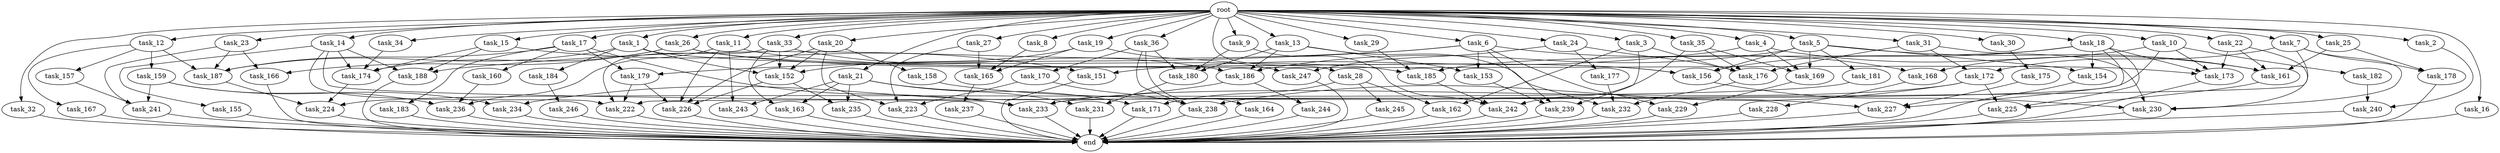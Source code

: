 digraph G {
  task_29 [size="1.024000"];
  task_32 [size="1.024000"];
  task_26 [size="1.024000"];
  task_247 [size="764504178.688000"];
  task_156 [size="1546188226.560000"];
  task_27 [size="1.024000"];
  task_153 [size="970662608.896000"];
  task_4 [size="1.024000"];
  task_2 [size="1.024000"];
  task_13 [size="1.024000"];
  task_224 [size="721554505.728000"];
  task_186 [size="1194000908.288000"];
  task_177 [size="214748364.800000"];
  task_235 [size="858993459.200000"];
  task_228 [size="695784701.952000"];
  task_223 [size="850403524.608000"];
  task_245 [size="309237645.312000"];
  task_6 [size="1.024000"];
  task_9 [size="1.024000"];
  task_175 [size="137438953.472000"];
  task_159 [size="858993459.200000"];
  task_188 [size="893353197.568000"];
  task_164 [size="77309411.328000"];
  task_231 [size="1408749273.088000"];
  task_158 [size="77309411.328000"];
  task_183 [size="34359738.368000"];
  task_242 [size="584115552.256000"];
  task_234 [size="498216206.336000"];
  task_36 [size="1.024000"];
  task_16 [size="1.024000"];
  task_185 [size="1632087572.480000"];
  task_243 [size="627065225.216000"];
  task_161 [size="1769526525.952000"];
  task_170 [size="77309411.328000"];
  task_154 [size="773094113.280000"];
  task_15 [size="1.024000"];
  task_10 [size="1.024000"];
  task_229 [size="687194767.360000"];
  task_171 [size="858993459.200000"];
  task_222 [size="1022202216.448000"];
  task_240 [size="910533066.752000"];
  task_162 [size="1168231104.512000"];
  task_155 [size="309237645.312000"];
  task_167 [size="858993459.200000"];
  task_237 [size="137438953.472000"];
  task_172 [size="249108103.168000"];
  task_25 [size="1.024000"];
  task_31 [size="1.024000"];
  end [size="0.000000"];
  task_169 [size="1554778161.152000"];
  task_7 [size="1.024000"];
  task_239 [size="1958505086.976000"];
  task_180 [size="635655159.808000"];
  task_18 [size="1.024000"];
  task_12 [size="1.024000"];
  task_230 [size="1322849927.168000"];
  task_33 [size="1.024000"];
  task_182 [size="137438953.472000"];
  task_14 [size="1.024000"];
  task_241 [size="2138893713.408000"];
  task_24 [size="1.024000"];
  task_173 [size="850403524.608000"];
  task_236 [size="1047972020.224000"];
  task_246 [size="214748364.800000"];
  task_184 [size="420906795.008000"];
  task_174 [size="1460288880.640000"];
  task_21 [size="1.024000"];
  task_244 [size="77309411.328000"];
  task_187 [size="2173253451.776000"];
  task_23 [size="1.024000"];
  task_176 [size="1417339207.680000"];
  root [size="0.000000"];
  task_5 [size="1.024000"];
  task_11 [size="1.024000"];
  task_179 [size="584115552.256000"];
  task_3 [size="1.024000"];
  task_166 [size="1554778161.152000"];
  task_19 [size="1.024000"];
  task_225 [size="532575944.704000"];
  task_232 [size="1666447310.848000"];
  task_22 [size="1.024000"];
  task_28 [size="1.024000"];
  task_165 [size="1460288880.640000"];
  task_34 [size="1.024000"];
  task_233 [size="901943132.160000"];
  task_226 [size="884763262.976000"];
  task_17 [size="1.024000"];
  task_168 [size="687194767.360000"];
  task_20 [size="1.024000"];
  task_178 [size="523986010.112000"];
  task_157 [size="858993459.200000"];
  task_35 [size="1.024000"];
  task_1 [size="1.024000"];
  task_160 [size="34359738.368000"];
  task_181 [size="695784701.952000"];
  task_227 [size="712964571.136000"];
  task_163 [size="627065225.216000"];
  task_30 [size="1.024000"];
  task_238 [size="575525617.664000"];
  task_152 [size="1125281431.552000"];
  task_8 [size="1.024000"];
  task_151 [size="584115552.256000"];

  task_29 -> task_185 [size="838860800.000000"];
  task_32 -> end [size="1.000000"];
  task_26 -> task_185 [size="679477248.000000"];
  task_26 -> task_156 [size="679477248.000000"];
  task_26 -> task_166 [size="679477248.000000"];
  task_26 -> task_174 [size="679477248.000000"];
  task_247 -> end [size="1.000000"];
  task_156 -> task_230 [size="838860800.000000"];
  task_27 -> task_223 [size="679477248.000000"];
  task_27 -> task_165 [size="679477248.000000"];
  task_153 -> task_239 [size="536870912.000000"];
  task_4 -> task_161 [size="536870912.000000"];
  task_4 -> task_151 [size="536870912.000000"];
  task_4 -> task_169 [size="536870912.000000"];
  task_2 -> task_240 [size="679477248.000000"];
  task_13 -> task_232 [size="411041792.000000"];
  task_13 -> task_186 [size="411041792.000000"];
  task_13 -> task_180 [size="411041792.000000"];
  task_13 -> task_153 [size="411041792.000000"];
  task_224 -> end [size="1.000000"];
  task_186 -> task_234 [size="75497472.000000"];
  task_186 -> task_244 [size="75497472.000000"];
  task_177 -> task_232 [size="679477248.000000"];
  task_235 -> end [size="1.000000"];
  task_228 -> end [size="1.000000"];
  task_223 -> end [size="1.000000"];
  task_245 -> end [size="1.000000"];
  task_6 -> task_153 [size="536870912.000000"];
  task_6 -> task_188 [size="536870912.000000"];
  task_6 -> task_179 [size="536870912.000000"];
  task_6 -> task_168 [size="536870912.000000"];
  task_6 -> task_229 [size="536870912.000000"];
  task_6 -> task_239 [size="536870912.000000"];
  task_9 -> task_242 [size="134217728.000000"];
  task_9 -> task_180 [size="134217728.000000"];
  task_175 -> task_227 [size="411041792.000000"];
  task_159 -> task_241 [size="411041792.000000"];
  task_159 -> task_234 [size="411041792.000000"];
  task_159 -> task_236 [size="411041792.000000"];
  task_188 -> end [size="1.000000"];
  task_164 -> end [size="1.000000"];
  task_231 -> end [size="1.000000"];
  task_158 -> task_227 [size="209715200.000000"];
  task_183 -> end [size="1.000000"];
  task_242 -> end [size="1.000000"];
  task_234 -> end [size="1.000000"];
  task_36 -> task_180 [size="75497472.000000"];
  task_36 -> task_238 [size="75497472.000000"];
  task_36 -> task_164 [size="75497472.000000"];
  task_36 -> task_170 [size="75497472.000000"];
  task_16 -> end [size="1.000000"];
  task_185 -> task_242 [size="134217728.000000"];
  task_243 -> end [size="1.000000"];
  task_161 -> task_225 [size="33554432.000000"];
  task_170 -> task_223 [size="75497472.000000"];
  task_170 -> task_238 [size="75497472.000000"];
  task_154 -> end [size="1.000000"];
  task_15 -> task_151 [size="33554432.000000"];
  task_15 -> task_174 [size="33554432.000000"];
  task_15 -> task_188 [size="33554432.000000"];
  task_10 -> task_233 [size="134217728.000000"];
  task_10 -> task_182 [size="134217728.000000"];
  task_10 -> task_173 [size="134217728.000000"];
  task_10 -> task_168 [size="134217728.000000"];
  task_229 -> end [size="1.000000"];
  task_171 -> end [size="1.000000"];
  task_222 -> end [size="1.000000"];
  task_240 -> end [size="1.000000"];
  task_162 -> end [size="1.000000"];
  task_155 -> end [size="1.000000"];
  task_167 -> end [size="1.000000"];
  task_237 -> end [size="1.000000"];
  task_172 -> task_233 [size="411041792.000000"];
  task_172 -> task_238 [size="411041792.000000"];
  task_172 -> task_225 [size="411041792.000000"];
  task_25 -> task_161 [size="301989888.000000"];
  task_25 -> task_178 [size="301989888.000000"];
  task_31 -> task_230 [size="33554432.000000"];
  task_31 -> task_176 [size="33554432.000000"];
  task_31 -> task_172 [size="33554432.000000"];
  task_169 -> task_229 [size="134217728.000000"];
  task_7 -> task_230 [size="209715200.000000"];
  task_7 -> task_178 [size="209715200.000000"];
  task_7 -> task_172 [size="209715200.000000"];
  task_7 -> task_222 [size="209715200.000000"];
  task_239 -> end [size="1.000000"];
  task_180 -> task_231 [size="838860800.000000"];
  task_18 -> task_185 [size="75497472.000000"];
  task_18 -> task_154 [size="75497472.000000"];
  task_18 -> task_225 [size="75497472.000000"];
  task_18 -> task_227 [size="75497472.000000"];
  task_18 -> task_156 [size="75497472.000000"];
  task_18 -> task_173 [size="75497472.000000"];
  task_12 -> task_187 [size="838860800.000000"];
  task_12 -> task_167 [size="838860800.000000"];
  task_12 -> task_157 [size="838860800.000000"];
  task_12 -> task_159 [size="838860800.000000"];
  task_230 -> end [size="1.000000"];
  task_33 -> task_163 [size="75497472.000000"];
  task_33 -> task_186 [size="75497472.000000"];
  task_33 -> task_152 [size="75497472.000000"];
  task_33 -> task_222 [size="75497472.000000"];
  task_182 -> task_240 [size="209715200.000000"];
  task_14 -> task_155 [size="301989888.000000"];
  task_14 -> task_174 [size="301989888.000000"];
  task_14 -> task_188 [size="301989888.000000"];
  task_14 -> task_233 [size="301989888.000000"];
  task_14 -> task_222 [size="301989888.000000"];
  task_241 -> end [size="1.000000"];
  task_24 -> task_247 [size="209715200.000000"];
  task_24 -> task_176 [size="209715200.000000"];
  task_24 -> task_177 [size="209715200.000000"];
  task_173 -> end [size="1.000000"];
  task_236 -> end [size="1.000000"];
  task_246 -> end [size="1.000000"];
  task_184 -> task_246 [size="209715200.000000"];
  task_174 -> task_224 [size="536870912.000000"];
  task_21 -> task_243 [size="536870912.000000"];
  task_21 -> task_231 [size="536870912.000000"];
  task_21 -> task_163 [size="536870912.000000"];
  task_21 -> task_235 [size="536870912.000000"];
  task_21 -> task_171 [size="536870912.000000"];
  task_244 -> end [size="1.000000"];
  task_187 -> task_224 [size="134217728.000000"];
  task_23 -> task_187 [size="838860800.000000"];
  task_23 -> task_241 [size="838860800.000000"];
  task_23 -> task_166 [size="838860800.000000"];
  task_176 -> task_232 [size="536870912.000000"];
  root -> task_12 [size="1.000000"];
  root -> task_36 [size="1.000000"];
  root -> task_16 [size="1.000000"];
  root -> task_9 [size="1.000000"];
  root -> task_1 [size="1.000000"];
  root -> task_11 [size="1.000000"];
  root -> task_22 [size="1.000000"];
  root -> task_7 [size="1.000000"];
  root -> task_28 [size="1.000000"];
  root -> task_4 [size="1.000000"];
  root -> task_34 [size="1.000000"];
  root -> task_2 [size="1.000000"];
  root -> task_15 [size="1.000000"];
  root -> task_10 [size="1.000000"];
  root -> task_29 [size="1.000000"];
  root -> task_21 [size="1.000000"];
  root -> task_17 [size="1.000000"];
  root -> task_18 [size="1.000000"];
  root -> task_27 [size="1.000000"];
  root -> task_20 [size="1.000000"];
  root -> task_23 [size="1.000000"];
  root -> task_6 [size="1.000000"];
  root -> task_32 [size="1.000000"];
  root -> task_5 [size="1.000000"];
  root -> task_26 [size="1.000000"];
  root -> task_25 [size="1.000000"];
  root -> task_8 [size="1.000000"];
  root -> task_35 [size="1.000000"];
  root -> task_13 [size="1.000000"];
  root -> task_30 [size="1.000000"];
  root -> task_19 [size="1.000000"];
  root -> task_33 [size="1.000000"];
  root -> task_24 [size="1.000000"];
  root -> task_3 [size="1.000000"];
  root -> task_31 [size="1.000000"];
  root -> task_14 [size="1.000000"];
  task_5 -> task_154 [size="679477248.000000"];
  task_5 -> task_169 [size="679477248.000000"];
  task_5 -> task_161 [size="679477248.000000"];
  task_5 -> task_186 [size="679477248.000000"];
  task_5 -> task_156 [size="679477248.000000"];
  task_5 -> task_181 [size="679477248.000000"];
  task_11 -> task_243 [size="75497472.000000"];
  task_11 -> task_226 [size="75497472.000000"];
  task_11 -> task_156 [size="75497472.000000"];
  task_11 -> task_236 [size="75497472.000000"];
  task_179 -> task_222 [size="411041792.000000"];
  task_179 -> task_226 [size="411041792.000000"];
  task_3 -> task_176 [size="838860800.000000"];
  task_3 -> task_162 [size="838860800.000000"];
  task_3 -> task_239 [size="838860800.000000"];
  task_166 -> end [size="1.000000"];
  task_19 -> task_247 [size="536870912.000000"];
  task_19 -> task_152 [size="536870912.000000"];
  task_19 -> task_165 [size="536870912.000000"];
  task_225 -> end [size="1.000000"];
  task_232 -> end [size="1.000000"];
  task_22 -> task_230 [size="209715200.000000"];
  task_22 -> task_161 [size="209715200.000000"];
  task_22 -> task_173 [size="209715200.000000"];
  task_28 -> task_245 [size="301989888.000000"];
  task_28 -> task_162 [size="301989888.000000"];
  task_28 -> task_171 [size="301989888.000000"];
  task_165 -> task_237 [size="134217728.000000"];
  task_34 -> task_174 [size="411041792.000000"];
  task_233 -> end [size="1.000000"];
  task_226 -> end [size="1.000000"];
  task_17 -> task_187 [size="33554432.000000"];
  task_17 -> task_183 [size="33554432.000000"];
  task_17 -> task_160 [size="33554432.000000"];
  task_17 -> task_179 [size="33554432.000000"];
  task_17 -> task_233 [size="33554432.000000"];
  task_168 -> task_228 [size="679477248.000000"];
  task_20 -> task_223 [size="75497472.000000"];
  task_20 -> task_158 [size="75497472.000000"];
  task_20 -> task_152 [size="75497472.000000"];
  task_20 -> task_226 [size="75497472.000000"];
  task_178 -> end [size="1.000000"];
  task_157 -> task_241 [size="838860800.000000"];
  task_35 -> task_169 [size="301989888.000000"];
  task_35 -> task_242 [size="301989888.000000"];
  task_35 -> task_176 [size="301989888.000000"];
  task_1 -> task_187 [size="411041792.000000"];
  task_1 -> task_152 [size="411041792.000000"];
  task_1 -> task_184 [size="411041792.000000"];
  task_1 -> task_173 [size="411041792.000000"];
  task_160 -> task_236 [size="536870912.000000"];
  task_181 -> task_224 [size="33554432.000000"];
  task_227 -> end [size="1.000000"];
  task_163 -> end [size="1.000000"];
  task_30 -> task_175 [size="134217728.000000"];
  task_238 -> end [size="1.000000"];
  task_152 -> task_235 [size="301989888.000000"];
  task_152 -> task_226 [size="301989888.000000"];
  task_8 -> task_165 [size="209715200.000000"];
  task_151 -> end [size="1.000000"];
}
